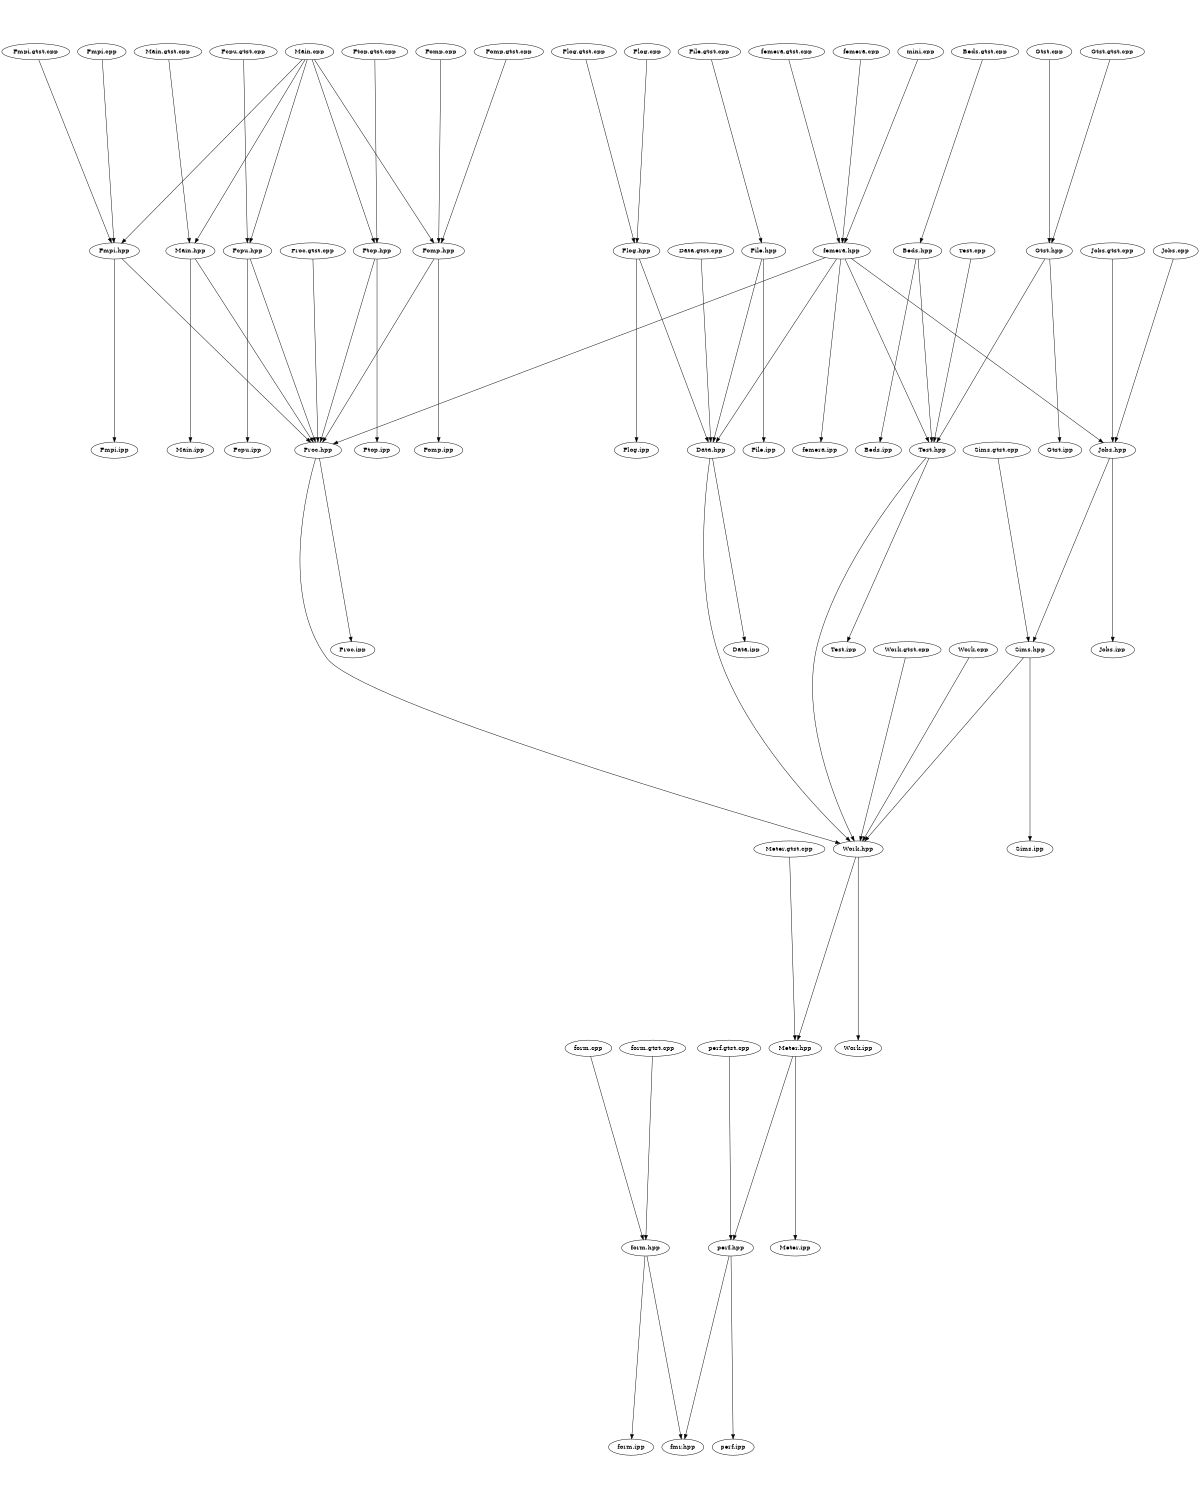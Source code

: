 digraph "source tree" {
    overlap=scale;
    size="8,10";
    ratio="fill";
    fontsize="16";
    fontname="Helvetica";
	clusterrank="local";
	"femera.hpp" -> "Jobs.hpp"
	"Meter.hpp" -> "perf.hpp"
	"Main.cpp" -> "Fomp.hpp"
	"Sims.hpp" -> "Work.hpp"
	"femera.cpp" -> "femera.hpp"
	"Fmpi.hpp" -> "Fmpi.ipp"
	"Sims.hpp" -> "Sims.ipp"
	"Jobs.hpp" -> "Jobs.ipp"
	"Fomp.cpp" -> "Fomp.hpp"
	"Flog.gtst.cpp" -> "Flog.hpp"
	"femera.hpp" -> "Proc.hpp"
	"Main.cpp" -> "Main.hpp"
	"Proc.hpp" -> "Proc.ipp"
	"Main.cpp" -> "Fmpi.hpp"
	"Main.cpp" -> "Fcpu.hpp"
	"Ftop.hpp" -> "Ftop.ipp"
	"perf.hpp" -> "fmr.hpp"
	"Beds.gtst.cpp" -> "Beds.hpp"
	"Data.hpp" -> "Data.ipp"
	"Proc.gtst.cpp" -> "Proc.hpp"
	"Work.hpp" -> "Work.ipp"
	"Main.cpp" -> "Ftop.hpp"
	"Fmpi.hpp" -> "Proc.hpp"
	"Test.hpp" -> "Work.hpp"
	"form.hpp" -> "form.ipp"
	"Gtst.cpp" -> "Gtst.hpp"
	"femera.hpp" -> "femera.ipp"
	"Main.gtst.cpp" -> "Main.hpp"
	"Fcpu.hpp" -> "Proc.hpp"
	"Work.gtst.cpp" -> "Work.hpp"
	"Fomp.hpp" -> "Proc.hpp"
	"Flog.hpp" -> "Data.hpp"
	"File.hpp" -> "File.ipp"
	"Meter.hpp" -> "Meter.ipp"
	"Fomp.hpp" -> "Fomp.ipp"
	"Gtst.hpp" -> "Gtst.ipp"
	"Sims.gtst.cpp" -> "Sims.hpp"
	"form.cpp" -> "form.hpp"
	"Fmpi.gtst.cpp" -> "Fmpi.hpp"
	"perf.hpp" -> "perf.ipp"
	"Jobs.gtst.cpp" -> "Jobs.hpp"
	"Fmpi.cpp" -> "Fmpi.hpp"
	"Fcpu.hpp" -> "Fcpu.ipp"
	"File.gtst.cpp" -> "File.hpp"
	"perf.gtst.cpp" -> "perf.hpp"
	"Work.cpp" -> "Work.hpp"
	"Ftop.gtst.cpp" -> "Ftop.hpp"
	"Main.hpp" -> "Main.ipp"
	"Test.cpp" -> "Test.hpp"
	"Jobs.hpp" -> "Sims.hpp"
	"femera.hpp" -> "Test.hpp"
	"Jobs.cpp" -> "Jobs.hpp"
	"Data.gtst.cpp" -> "Data.hpp"
	"Ftop.hpp" -> "Proc.hpp"
	"File.hpp" -> "Data.hpp"
	"form.gtst.cpp" -> "form.hpp"
	"Fomp.gtst.cpp" -> "Fomp.hpp"
	"mini.cpp" -> "femera.hpp"
	"Meter.gtst.cpp" -> "Meter.hpp"
	"Gtst.gtst.cpp" -> "Gtst.hpp"
	"Beds.hpp" -> "Test.hpp"
	"Proc.hpp" -> "Work.hpp"
	"form.hpp" -> "fmr.hpp"
	"Gtst.hpp" -> "Test.hpp"
	"Flog.cpp" -> "Flog.hpp"
	"Data.hpp" -> "Work.hpp"
	"Fcpu.gtst.cpp" -> "Fcpu.hpp"
	"femera.hpp" -> "Data.hpp"
	"Beds.hpp" -> "Beds.ipp"
	"Work.hpp" -> "Meter.hpp"
	"femera.gtst.cpp" -> "femera.hpp"
	"Main.hpp" -> "Proc.hpp"
	"Flog.hpp" -> "Flog.ipp"
	"Test.hpp" -> "Test.ipp"
}
